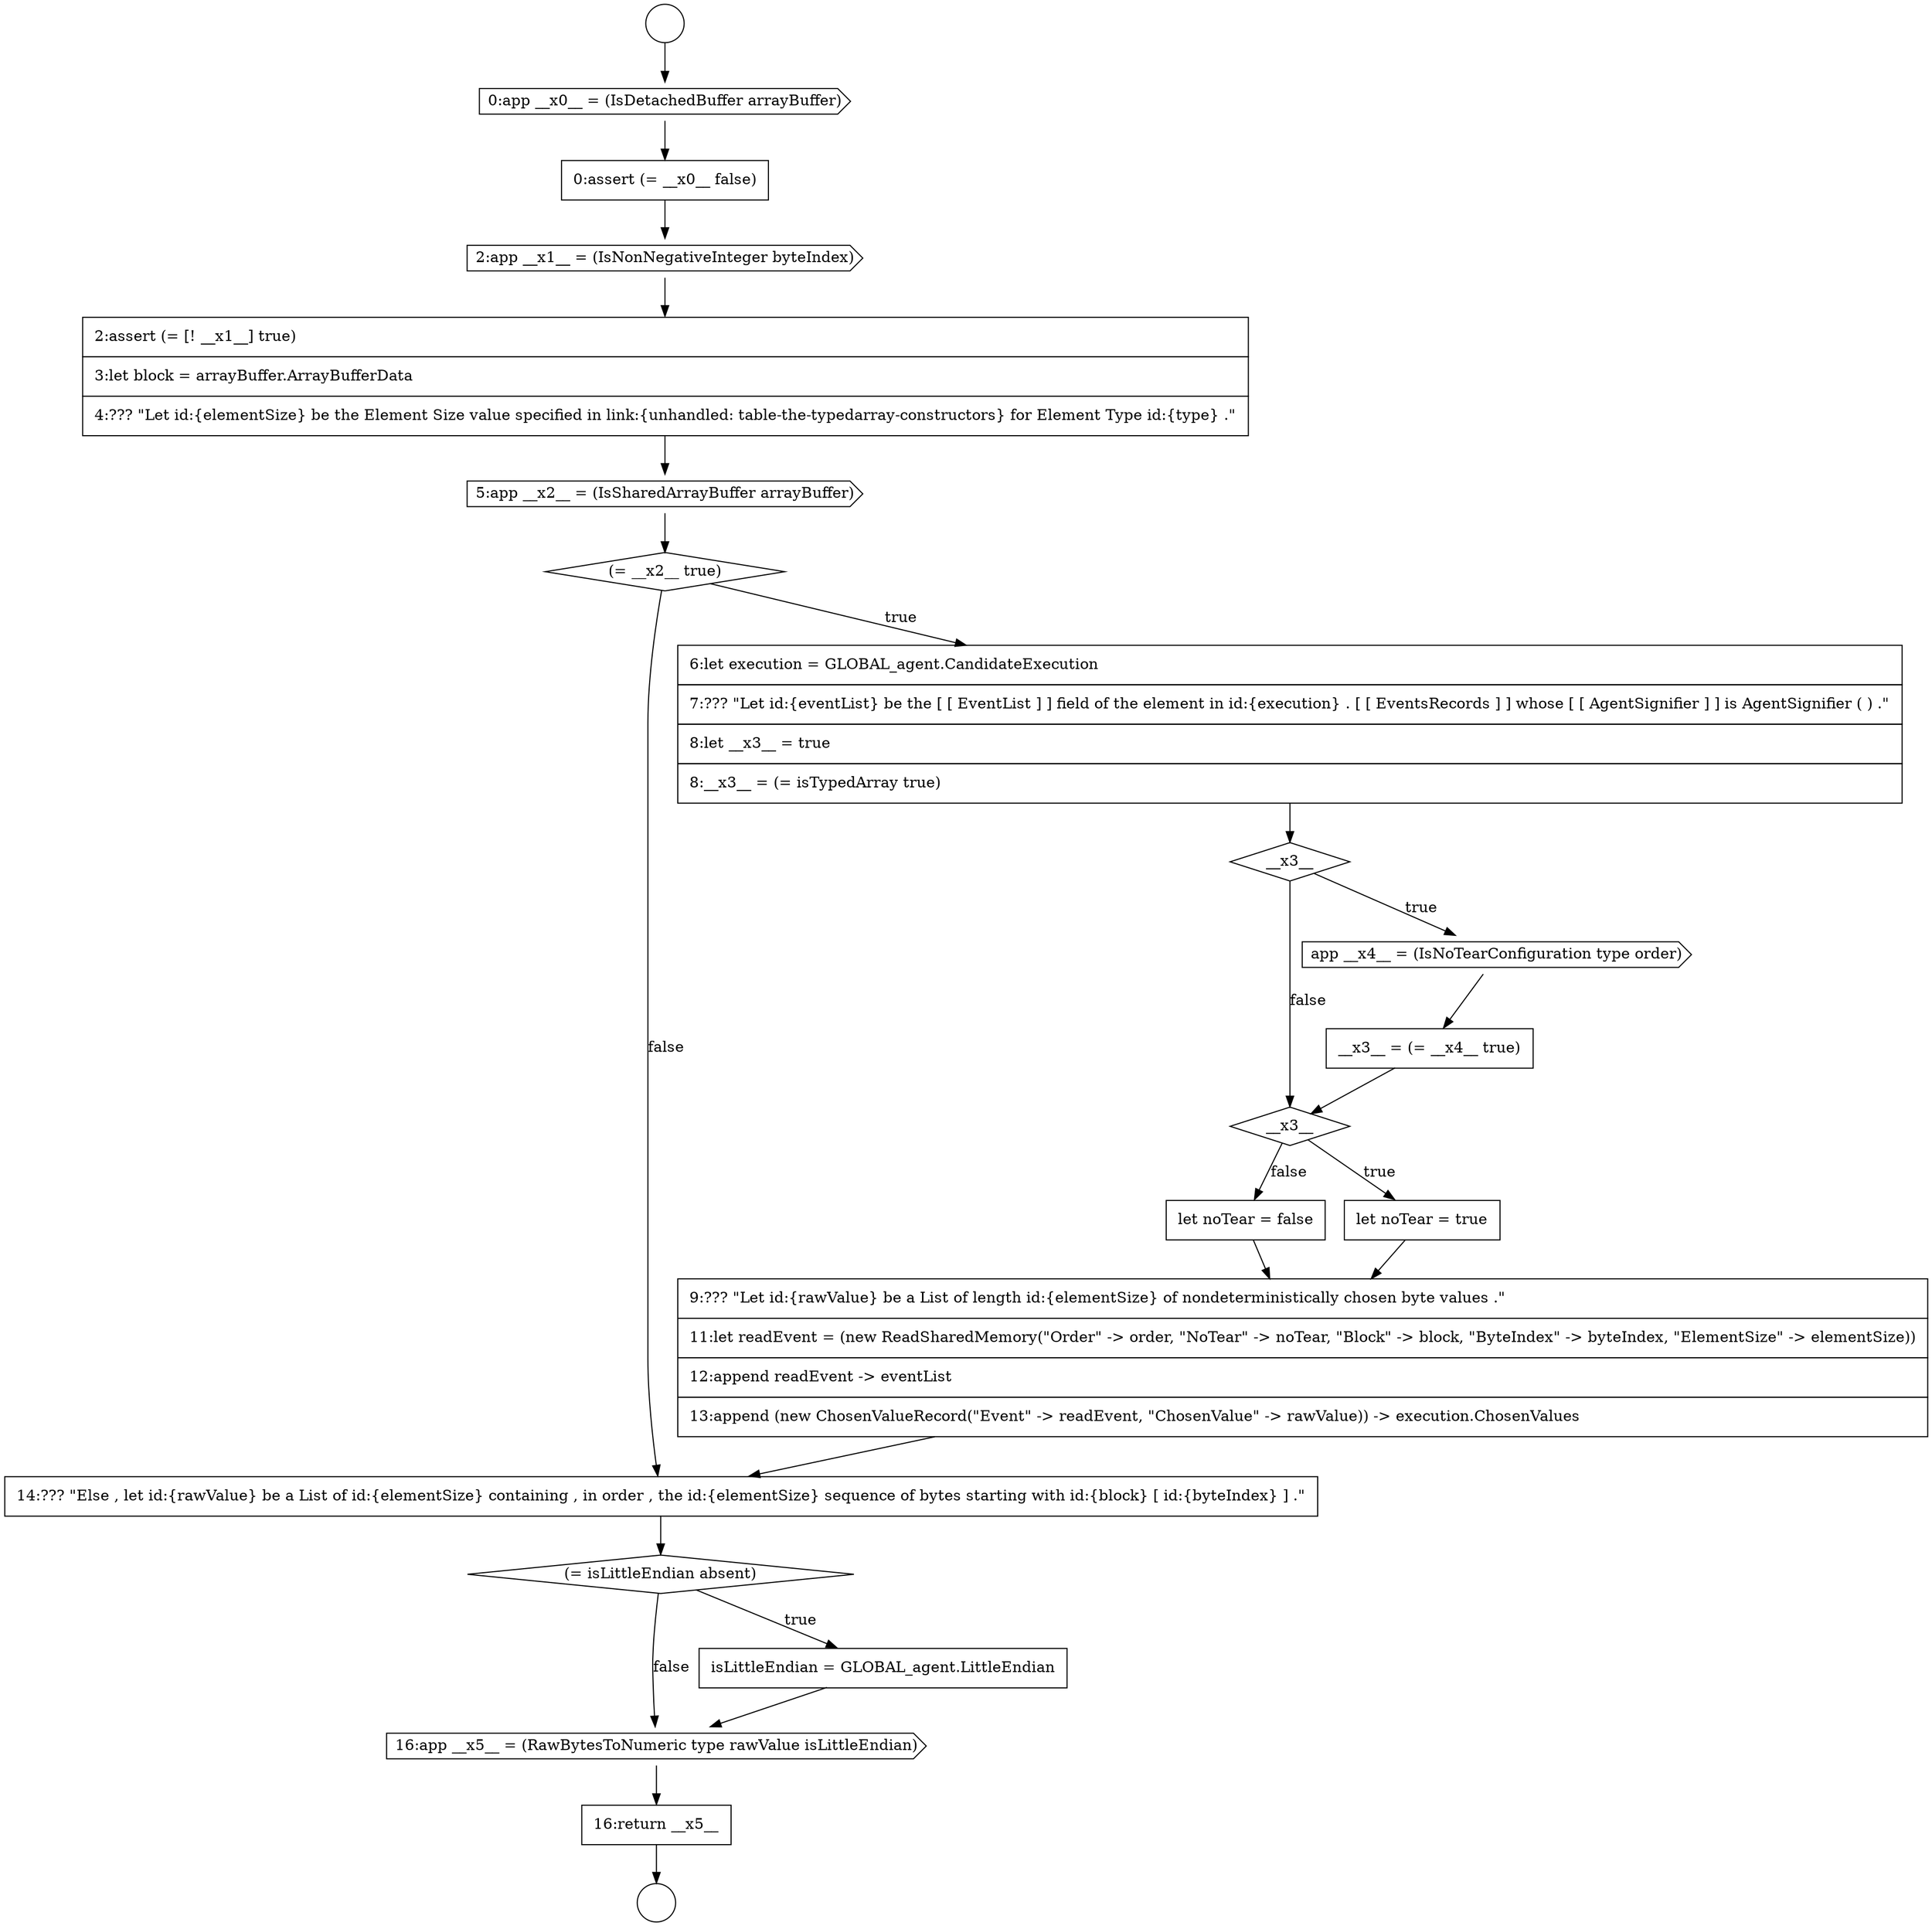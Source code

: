 digraph {
  node16982 [shape=cds, label=<<font color="black">0:app __x0__ = (IsDetachedBuffer arrayBuffer)</font>> color="black" fillcolor="white" style=filled]
  node16994 [shape=none, margin=0, label=<<font color="black">
    <table border="0" cellborder="1" cellspacing="0" cellpadding="10">
      <tr><td align="left">let noTear = false</td></tr>
    </table>
  </font>> color="black" fillcolor="white" style=filled]
  node16985 [shape=none, margin=0, label=<<font color="black">
    <table border="0" cellborder="1" cellspacing="0" cellpadding="10">
      <tr><td align="left">2:assert (= [! __x1__] true)</td></tr>
      <tr><td align="left">3:let block = arrayBuffer.ArrayBufferData</td></tr>
      <tr><td align="left">4:??? &quot;Let id:{elementSize} be the Element Size value specified in link:{unhandled: table-the-typedarray-constructors} for Element Type id:{type} .&quot;</td></tr>
    </table>
  </font>> color="black" fillcolor="white" style=filled]
  node16989 [shape=diamond, label=<<font color="black">__x3__</font>> color="black" fillcolor="white" style=filled]
  node17000 [shape=none, margin=0, label=<<font color="black">
    <table border="0" cellborder="1" cellspacing="0" cellpadding="10">
      <tr><td align="left">16:return __x5__</td></tr>
    </table>
  </font>> color="black" fillcolor="white" style=filled]
  node16981 [shape=circle label=" " color="black" fillcolor="white" style=filled]
  node16986 [shape=cds, label=<<font color="black">5:app __x2__ = (IsSharedArrayBuffer arrayBuffer)</font>> color="black" fillcolor="white" style=filled]
  node16987 [shape=diamond, label=<<font color="black">(= __x2__ true)</font>> color="black" fillcolor="white" style=filled]
  node16993 [shape=none, margin=0, label=<<font color="black">
    <table border="0" cellborder="1" cellspacing="0" cellpadding="10">
      <tr><td align="left">let noTear = true</td></tr>
    </table>
  </font>> color="black" fillcolor="white" style=filled]
  node16992 [shape=diamond, label=<<font color="black">__x3__</font>> color="black" fillcolor="white" style=filled]
  node16996 [shape=none, margin=0, label=<<font color="black">
    <table border="0" cellborder="1" cellspacing="0" cellpadding="10">
      <tr><td align="left">14:??? &quot;Else , let id:{rawValue} be a List of id:{elementSize} containing , in order , the id:{elementSize} sequence of bytes starting with id:{block} [ id:{byteIndex} ] .&quot;</td></tr>
    </table>
  </font>> color="black" fillcolor="white" style=filled]
  node16997 [shape=diamond, label=<<font color="black">(= isLittleEndian absent)</font>> color="black" fillcolor="white" style=filled]
  node16990 [shape=cds, label=<<font color="black">app __x4__ = (IsNoTearConfiguration type order)</font>> color="black" fillcolor="white" style=filled]
  node16984 [shape=cds, label=<<font color="black">2:app __x1__ = (IsNonNegativeInteger byteIndex)</font>> color="black" fillcolor="white" style=filled]
  node16999 [shape=cds, label=<<font color="black">16:app __x5__ = (RawBytesToNumeric type rawValue isLittleEndian)</font>> color="black" fillcolor="white" style=filled]
  node16980 [shape=circle label=" " color="black" fillcolor="white" style=filled]
  node16991 [shape=none, margin=0, label=<<font color="black">
    <table border="0" cellborder="1" cellspacing="0" cellpadding="10">
      <tr><td align="left">__x3__ = (= __x4__ true)</td></tr>
    </table>
  </font>> color="black" fillcolor="white" style=filled]
  node16998 [shape=none, margin=0, label=<<font color="black">
    <table border="0" cellborder="1" cellspacing="0" cellpadding="10">
      <tr><td align="left">isLittleEndian = GLOBAL_agent.LittleEndian</td></tr>
    </table>
  </font>> color="black" fillcolor="white" style=filled]
  node16988 [shape=none, margin=0, label=<<font color="black">
    <table border="0" cellborder="1" cellspacing="0" cellpadding="10">
      <tr><td align="left">6:let execution = GLOBAL_agent.CandidateExecution</td></tr>
      <tr><td align="left">7:??? &quot;Let id:{eventList} be the [ [ EventList ] ] field of the element in id:{execution} . [ [ EventsRecords ] ] whose [ [ AgentSignifier ] ] is AgentSignifier ( ) .&quot;</td></tr>
      <tr><td align="left">8:let __x3__ = true</td></tr>
      <tr><td align="left">8:__x3__ = (= isTypedArray true)</td></tr>
    </table>
  </font>> color="black" fillcolor="white" style=filled]
  node16995 [shape=none, margin=0, label=<<font color="black">
    <table border="0" cellborder="1" cellspacing="0" cellpadding="10">
      <tr><td align="left">9:??? &quot;Let id:{rawValue} be a List of length id:{elementSize} of nondeterministically chosen byte values .&quot;</td></tr>
      <tr><td align="left">11:let readEvent = (new ReadSharedMemory(&quot;Order&quot; -&gt; order, &quot;NoTear&quot; -&gt; noTear, &quot;Block&quot; -&gt; block, &quot;ByteIndex&quot; -&gt; byteIndex, &quot;ElementSize&quot; -&gt; elementSize))</td></tr>
      <tr><td align="left">12:append readEvent -&gt; eventList</td></tr>
      <tr><td align="left">13:append (new ChosenValueRecord(&quot;Event&quot; -&gt; readEvent, &quot;ChosenValue&quot; -&gt; rawValue)) -&gt; execution.ChosenValues</td></tr>
    </table>
  </font>> color="black" fillcolor="white" style=filled]
  node16983 [shape=none, margin=0, label=<<font color="black">
    <table border="0" cellborder="1" cellspacing="0" cellpadding="10">
      <tr><td align="left">0:assert (= __x0__ false)</td></tr>
    </table>
  </font>> color="black" fillcolor="white" style=filled]
  node16985 -> node16986 [ color="black"]
  node16983 -> node16984 [ color="black"]
  node16993 -> node16995 [ color="black"]
  node16984 -> node16985 [ color="black"]
  node16996 -> node16997 [ color="black"]
  node16999 -> node17000 [ color="black"]
  node16982 -> node16983 [ color="black"]
  node16987 -> node16988 [label=<<font color="black">true</font>> color="black"]
  node16987 -> node16996 [label=<<font color="black">false</font>> color="black"]
  node17000 -> node16981 [ color="black"]
  node16994 -> node16995 [ color="black"]
  node16995 -> node16996 [ color="black"]
  node16989 -> node16990 [label=<<font color="black">true</font>> color="black"]
  node16989 -> node16992 [label=<<font color="black">false</font>> color="black"]
  node16990 -> node16991 [ color="black"]
  node16980 -> node16982 [ color="black"]
  node16992 -> node16993 [label=<<font color="black">true</font>> color="black"]
  node16992 -> node16994 [label=<<font color="black">false</font>> color="black"]
  node16988 -> node16989 [ color="black"]
  node16986 -> node16987 [ color="black"]
  node16997 -> node16998 [label=<<font color="black">true</font>> color="black"]
  node16997 -> node16999 [label=<<font color="black">false</font>> color="black"]
  node16998 -> node16999 [ color="black"]
  node16991 -> node16992 [ color="black"]
}

